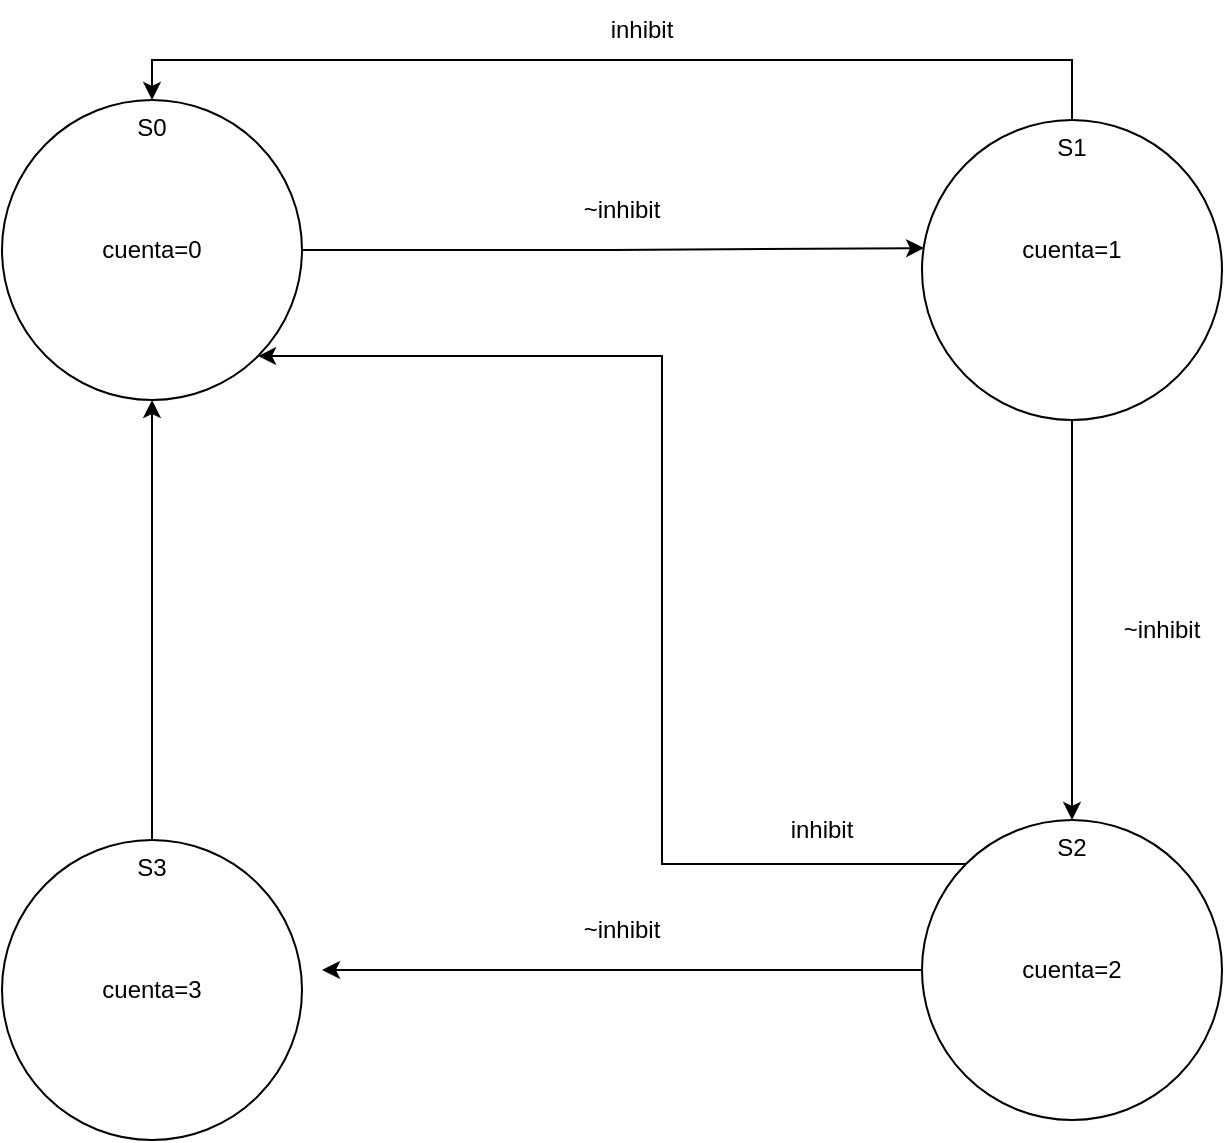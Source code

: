 <mxfile version="24.7.16">
  <diagram name="Page-1" id="gEwPXFOOAXp4nGmpGmfM">
    <mxGraphModel dx="1434" dy="755" grid="1" gridSize="10" guides="1" tooltips="1" connect="1" arrows="1" fold="1" page="1" pageScale="1" pageWidth="850" pageHeight="1100" math="0" shadow="0">
      <root>
        <mxCell id="0" />
        <mxCell id="1" parent="0" />
        <mxCell id="NLCQ9NGZUs79kFDJ8iAd-3" value="S0" style="ellipse;whiteSpace=wrap;html=1;aspect=fixed;verticalAlign=top;" vertex="1" parent="1">
          <mxGeometry x="120" y="130" width="150" height="150" as="geometry" />
        </mxCell>
        <mxCell id="NLCQ9NGZUs79kFDJ8iAd-15" style="edgeStyle=orthogonalEdgeStyle;rounded=0;orthogonalLoop=1;jettySize=auto;html=1;" edge="1" parent="1" source="NLCQ9NGZUs79kFDJ8iAd-4">
          <mxGeometry relative="1" as="geometry">
            <mxPoint x="280" y="565" as="targetPoint" />
          </mxGeometry>
        </mxCell>
        <mxCell id="NLCQ9NGZUs79kFDJ8iAd-18" style="edgeStyle=orthogonalEdgeStyle;rounded=0;orthogonalLoop=1;jettySize=auto;html=1;exitX=0;exitY=0;exitDx=0;exitDy=0;entryX=1;entryY=1;entryDx=0;entryDy=0;" edge="1" parent="1" source="NLCQ9NGZUs79kFDJ8iAd-4" target="NLCQ9NGZUs79kFDJ8iAd-3">
          <mxGeometry relative="1" as="geometry">
            <Array as="points">
              <mxPoint x="450" y="512" />
              <mxPoint x="450" y="258" />
            </Array>
          </mxGeometry>
        </mxCell>
        <mxCell id="NLCQ9NGZUs79kFDJ8iAd-4" value="S2" style="ellipse;whiteSpace=wrap;html=1;aspect=fixed;verticalAlign=top;" vertex="1" parent="1">
          <mxGeometry x="580" y="490" width="150" height="150" as="geometry" />
        </mxCell>
        <mxCell id="NLCQ9NGZUs79kFDJ8iAd-11" style="edgeStyle=orthogonalEdgeStyle;rounded=0;orthogonalLoop=1;jettySize=auto;html=1;entryX=0.5;entryY=0;entryDx=0;entryDy=0;" edge="1" parent="1" source="NLCQ9NGZUs79kFDJ8iAd-5" target="NLCQ9NGZUs79kFDJ8iAd-4">
          <mxGeometry relative="1" as="geometry" />
        </mxCell>
        <mxCell id="NLCQ9NGZUs79kFDJ8iAd-20" style="edgeStyle=orthogonalEdgeStyle;rounded=0;orthogonalLoop=1;jettySize=auto;html=1;entryX=0.5;entryY=0;entryDx=0;entryDy=0;" edge="1" parent="1" source="NLCQ9NGZUs79kFDJ8iAd-5" target="NLCQ9NGZUs79kFDJ8iAd-3">
          <mxGeometry relative="1" as="geometry">
            <Array as="points">
              <mxPoint x="655" y="110" />
              <mxPoint x="195" y="110" />
            </Array>
          </mxGeometry>
        </mxCell>
        <mxCell id="NLCQ9NGZUs79kFDJ8iAd-5" value="S1" style="ellipse;whiteSpace=wrap;html=1;aspect=fixed;verticalAlign=top;" vertex="1" parent="1">
          <mxGeometry x="580" y="140" width="150" height="150" as="geometry" />
        </mxCell>
        <mxCell id="NLCQ9NGZUs79kFDJ8iAd-17" style="edgeStyle=orthogonalEdgeStyle;rounded=0;orthogonalLoop=1;jettySize=auto;html=1;entryX=0.5;entryY=1;entryDx=0;entryDy=0;" edge="1" parent="1" source="NLCQ9NGZUs79kFDJ8iAd-6" target="NLCQ9NGZUs79kFDJ8iAd-3">
          <mxGeometry relative="1" as="geometry" />
        </mxCell>
        <mxCell id="NLCQ9NGZUs79kFDJ8iAd-6" value="S3" style="ellipse;whiteSpace=wrap;html=1;aspect=fixed;verticalAlign=top;" vertex="1" parent="1">
          <mxGeometry x="120" y="500" width="150" height="150" as="geometry" />
        </mxCell>
        <mxCell id="NLCQ9NGZUs79kFDJ8iAd-7" value="cuenta=0" style="text;html=1;align=center;verticalAlign=middle;whiteSpace=wrap;rounded=0;" vertex="1" parent="1">
          <mxGeometry x="165" y="190" width="60" height="30" as="geometry" />
        </mxCell>
        <mxCell id="NLCQ9NGZUs79kFDJ8iAd-8" style="edgeStyle=orthogonalEdgeStyle;rounded=0;orthogonalLoop=1;jettySize=auto;html=1;entryX=0.007;entryY=0.427;entryDx=0;entryDy=0;entryPerimeter=0;" edge="1" parent="1" source="NLCQ9NGZUs79kFDJ8iAd-3" target="NLCQ9NGZUs79kFDJ8iAd-5">
          <mxGeometry relative="1" as="geometry" />
        </mxCell>
        <mxCell id="NLCQ9NGZUs79kFDJ8iAd-9" value="~inhibit" style="text;html=1;align=center;verticalAlign=middle;whiteSpace=wrap;rounded=0;" vertex="1" parent="1">
          <mxGeometry x="400" y="170" width="60" height="30" as="geometry" />
        </mxCell>
        <mxCell id="NLCQ9NGZUs79kFDJ8iAd-10" value="cuenta=1" style="text;html=1;align=center;verticalAlign=middle;whiteSpace=wrap;rounded=0;" vertex="1" parent="1">
          <mxGeometry x="625" y="190" width="60" height="30" as="geometry" />
        </mxCell>
        <mxCell id="NLCQ9NGZUs79kFDJ8iAd-12" value="cuenta=2" style="text;html=1;align=center;verticalAlign=middle;whiteSpace=wrap;rounded=0;" vertex="1" parent="1">
          <mxGeometry x="625" y="550" width="60" height="30" as="geometry" />
        </mxCell>
        <mxCell id="NLCQ9NGZUs79kFDJ8iAd-13" value="~inhibit" style="text;html=1;align=center;verticalAlign=middle;whiteSpace=wrap;rounded=0;" vertex="1" parent="1">
          <mxGeometry x="670" y="380" width="60" height="30" as="geometry" />
        </mxCell>
        <mxCell id="NLCQ9NGZUs79kFDJ8iAd-14" value="~inhibit" style="text;html=1;align=center;verticalAlign=middle;whiteSpace=wrap;rounded=0;" vertex="1" parent="1">
          <mxGeometry x="400" y="530" width="60" height="30" as="geometry" />
        </mxCell>
        <mxCell id="NLCQ9NGZUs79kFDJ8iAd-16" value="cuenta=3" style="text;html=1;align=center;verticalAlign=middle;whiteSpace=wrap;rounded=0;" vertex="1" parent="1">
          <mxGeometry x="165" y="560" width="60" height="30" as="geometry" />
        </mxCell>
        <mxCell id="NLCQ9NGZUs79kFDJ8iAd-19" value="inhibit" style="text;html=1;align=center;verticalAlign=middle;whiteSpace=wrap;rounded=0;" vertex="1" parent="1">
          <mxGeometry x="500" y="480" width="60" height="30" as="geometry" />
        </mxCell>
        <mxCell id="NLCQ9NGZUs79kFDJ8iAd-21" value="inhibit" style="text;html=1;align=center;verticalAlign=middle;whiteSpace=wrap;rounded=0;" vertex="1" parent="1">
          <mxGeometry x="410" y="80" width="60" height="30" as="geometry" />
        </mxCell>
      </root>
    </mxGraphModel>
  </diagram>
</mxfile>
